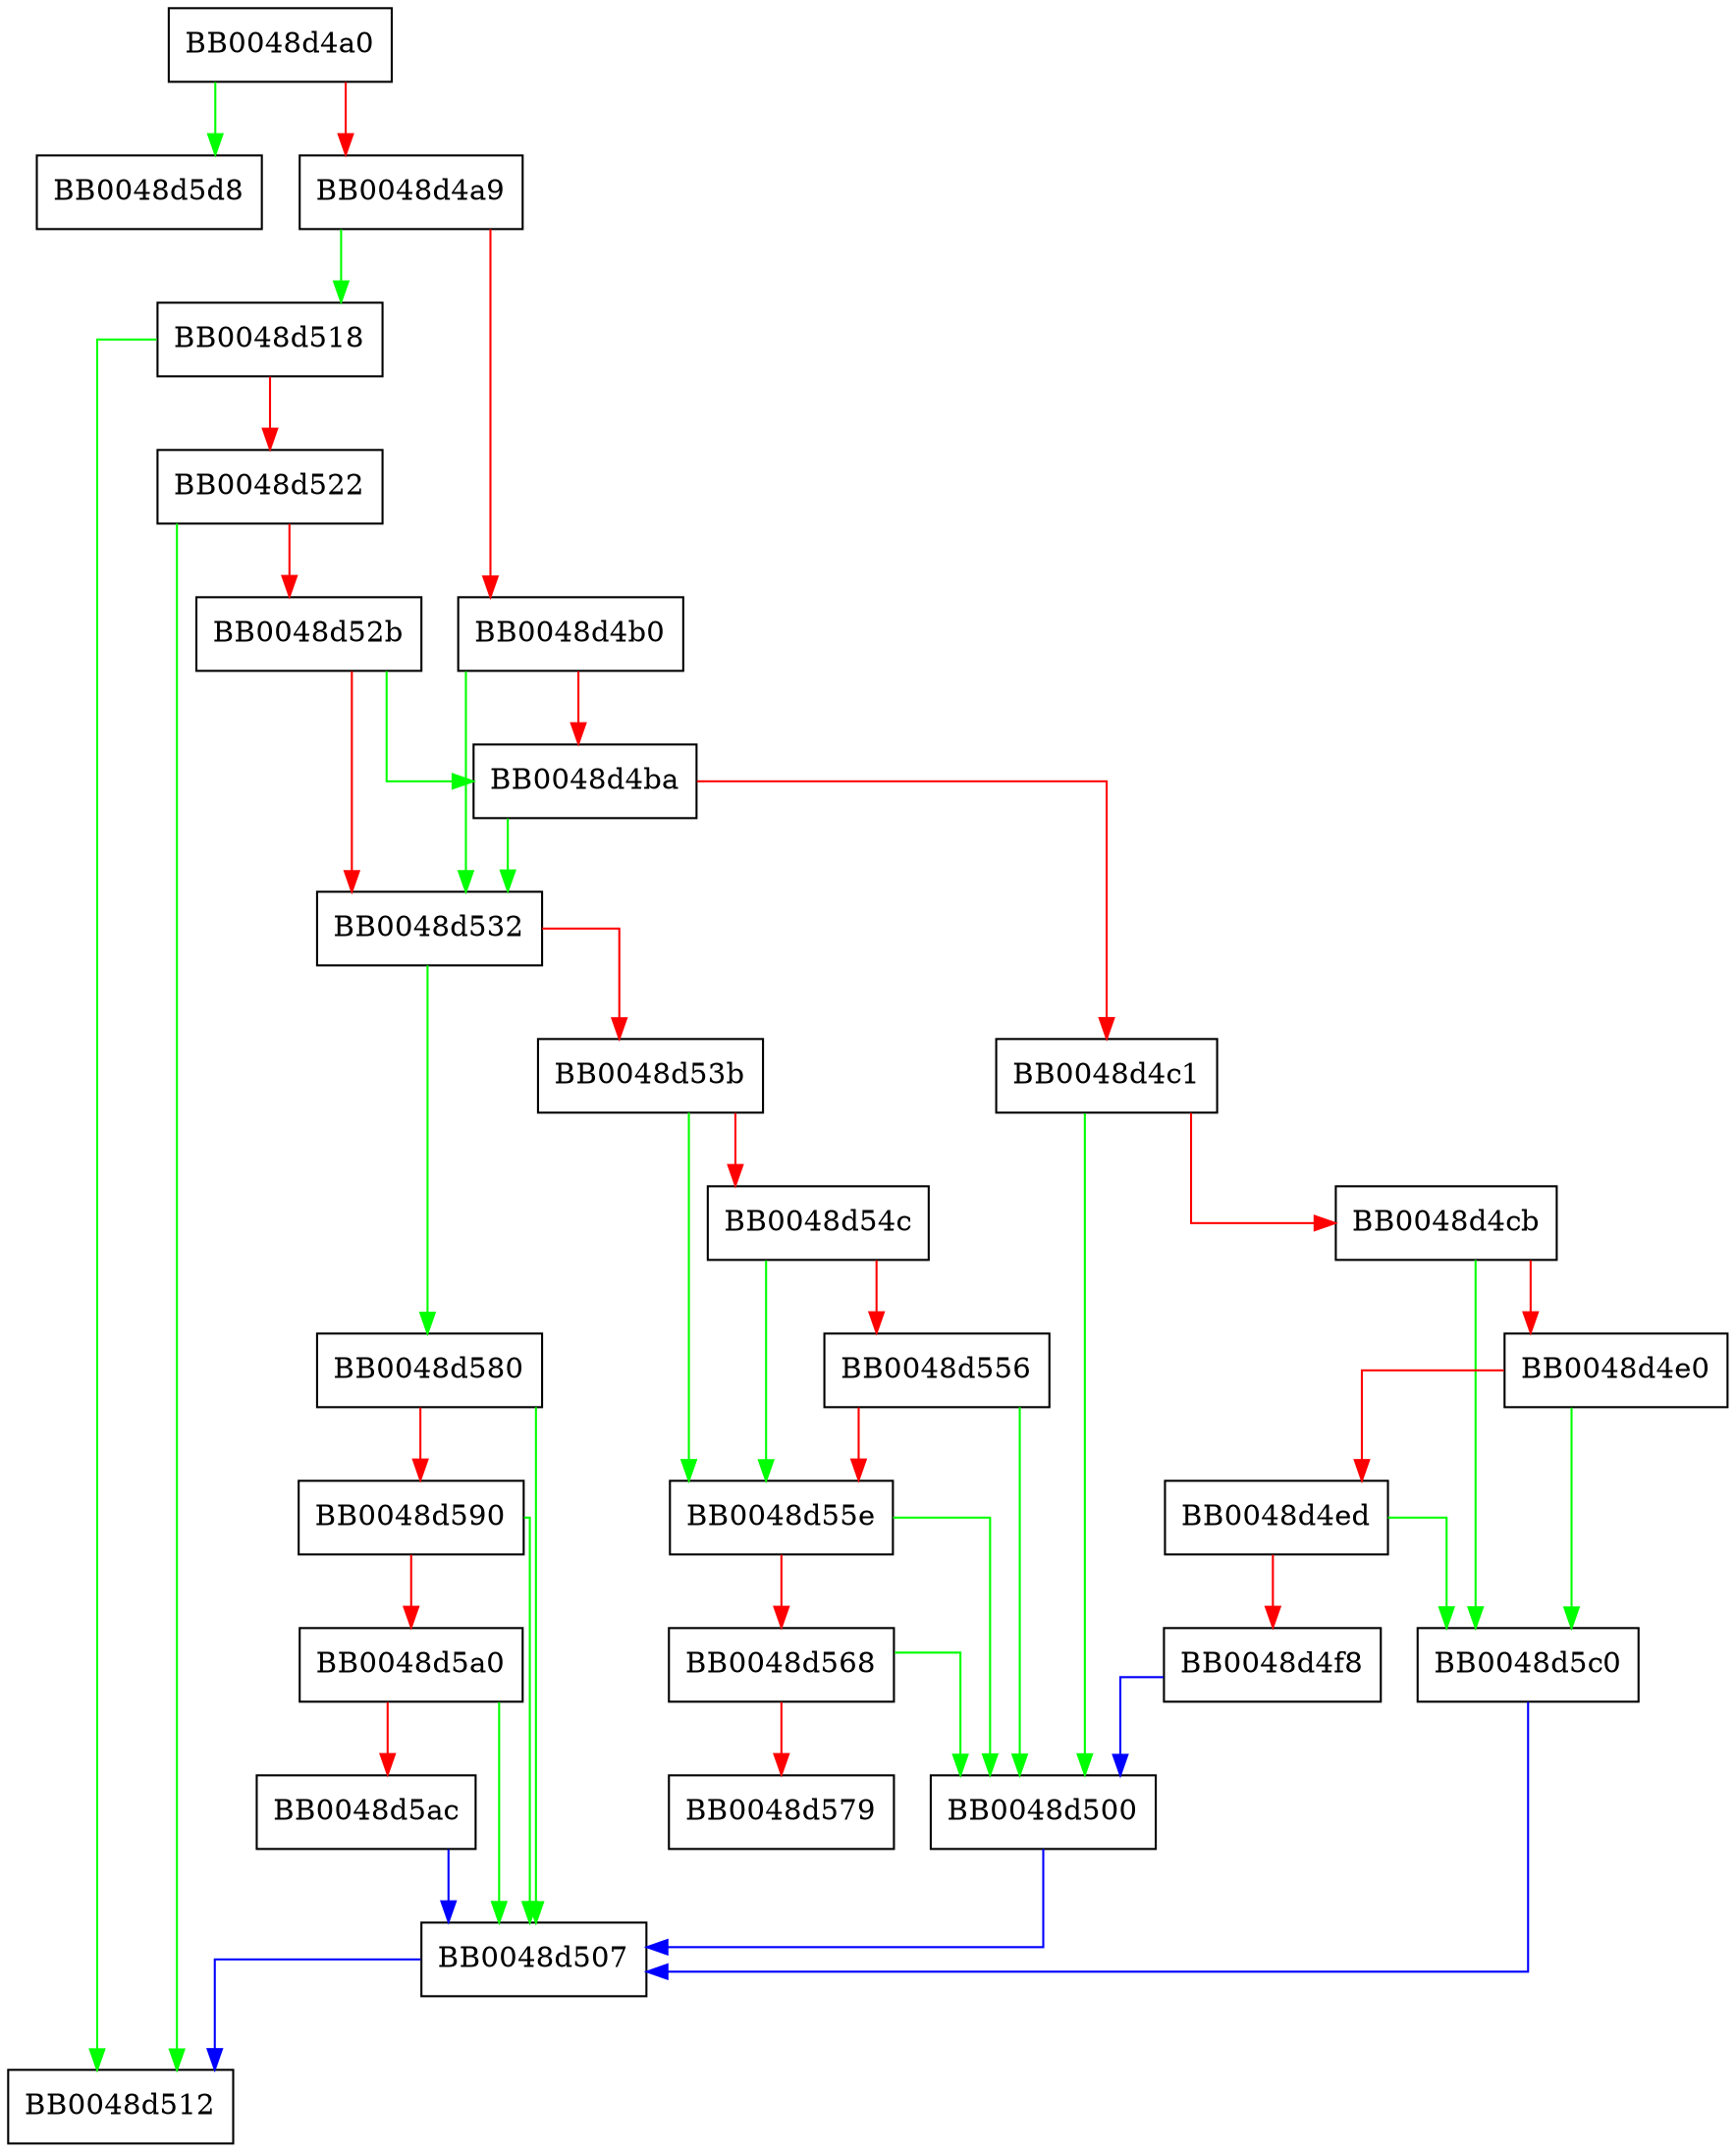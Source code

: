 digraph SSL_get_servername_type {
  node [shape="box"];
  graph [splines=ortho];
  BB0048d4a0 -> BB0048d5d8 [color="green"];
  BB0048d4a0 -> BB0048d4a9 [color="red"];
  BB0048d4a9 -> BB0048d518 [color="green"];
  BB0048d4a9 -> BB0048d4b0 [color="red"];
  BB0048d4b0 -> BB0048d532 [color="green"];
  BB0048d4b0 -> BB0048d4ba [color="red"];
  BB0048d4ba -> BB0048d532 [color="green"];
  BB0048d4ba -> BB0048d4c1 [color="red"];
  BB0048d4c1 -> BB0048d500 [color="green"];
  BB0048d4c1 -> BB0048d4cb [color="red"];
  BB0048d4cb -> BB0048d5c0 [color="green"];
  BB0048d4cb -> BB0048d4e0 [color="red"];
  BB0048d4e0 -> BB0048d5c0 [color="green"];
  BB0048d4e0 -> BB0048d4ed [color="red"];
  BB0048d4ed -> BB0048d5c0 [color="green"];
  BB0048d4ed -> BB0048d4f8 [color="red"];
  BB0048d4f8 -> BB0048d500 [color="blue"];
  BB0048d500 -> BB0048d507 [color="blue"];
  BB0048d507 -> BB0048d512 [color="blue"];
  BB0048d518 -> BB0048d512 [color="green"];
  BB0048d518 -> BB0048d522 [color="red"];
  BB0048d522 -> BB0048d512 [color="green"];
  BB0048d522 -> BB0048d52b [color="red"];
  BB0048d52b -> BB0048d4ba [color="green"];
  BB0048d52b -> BB0048d532 [color="red"];
  BB0048d532 -> BB0048d580 [color="green"];
  BB0048d532 -> BB0048d53b [color="red"];
  BB0048d53b -> BB0048d55e [color="green"];
  BB0048d53b -> BB0048d54c [color="red"];
  BB0048d54c -> BB0048d55e [color="green"];
  BB0048d54c -> BB0048d556 [color="red"];
  BB0048d556 -> BB0048d500 [color="green"];
  BB0048d556 -> BB0048d55e [color="red"];
  BB0048d55e -> BB0048d500 [color="green"];
  BB0048d55e -> BB0048d568 [color="red"];
  BB0048d568 -> BB0048d500 [color="green"];
  BB0048d568 -> BB0048d579 [color="red"];
  BB0048d580 -> BB0048d507 [color="green"];
  BB0048d580 -> BB0048d590 [color="red"];
  BB0048d590 -> BB0048d507 [color="green"];
  BB0048d590 -> BB0048d5a0 [color="red"];
  BB0048d5a0 -> BB0048d507 [color="green"];
  BB0048d5a0 -> BB0048d5ac [color="red"];
  BB0048d5ac -> BB0048d507 [color="blue"];
  BB0048d5c0 -> BB0048d507 [color="blue"];
}